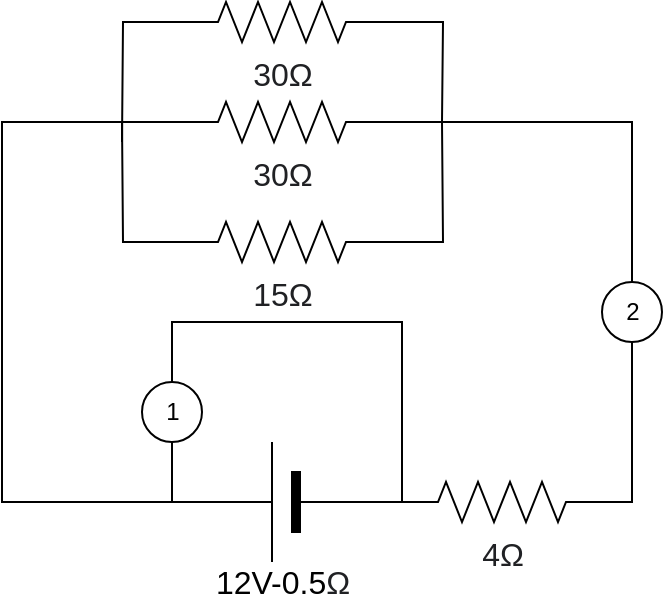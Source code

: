 <mxfile version="14.1.8" type="github">
  <diagram name="Page-1" id="7e0a89b8-554c-2b80-1dc8-d5c74ca68de4">
    <mxGraphModel dx="599" dy="359" grid="1" gridSize="10" guides="1" tooltips="1" connect="1" arrows="1" fold="1" page="1" pageScale="1" pageWidth="1100" pageHeight="850" background="#ffffff" math="0" shadow="0">
      <root>
        <mxCell id="0" />
        <mxCell id="1" parent="0" />
        <mxCell id="MZTKih3VrRNRA9cfkAVB-4" value="" style="edgeStyle=orthogonalEdgeStyle;rounded=0;orthogonalLoop=1;jettySize=auto;html=1;endArrow=none;endFill=0;" edge="1" parent="1" source="MZTKih3VrRNRA9cfkAVB-1" target="MZTKih3VrRNRA9cfkAVB-3">
          <mxGeometry relative="1" as="geometry" />
        </mxCell>
        <mxCell id="MZTKih3VrRNRA9cfkAVB-27" style="edgeStyle=orthogonalEdgeStyle;rounded=0;orthogonalLoop=1;jettySize=auto;html=1;entryX=0.5;entryY=1;entryDx=0;entryDy=0;endArrow=none;endFill=0;" edge="1" parent="1" source="MZTKih3VrRNRA9cfkAVB-1" target="MZTKih3VrRNRA9cfkAVB-26">
          <mxGeometry relative="1" as="geometry">
            <Array as="points">
              <mxPoint x="475" y="280" />
            </Array>
          </mxGeometry>
        </mxCell>
        <mxCell id="MZTKih3VrRNRA9cfkAVB-1" value="&lt;span style=&quot;color: rgb(32 , 33 , 36) ; font-family: &amp;#34;arial&amp;#34; , sans-serif ; font-size: 16px ; text-align: left ; background-color: rgb(255 , 255 , 255)&quot;&gt;4Ω&lt;/span&gt;" style="pointerEvents=1;verticalLabelPosition=bottom;shadow=0;dashed=0;align=center;html=1;verticalAlign=top;shape=mxgraph.electrical.resistors.resistor_2;" vertex="1" parent="1">
          <mxGeometry x="360" y="270" width="100" height="20" as="geometry" />
        </mxCell>
        <mxCell id="MZTKih3VrRNRA9cfkAVB-17" style="edgeStyle=orthogonalEdgeStyle;rounded=0;orthogonalLoop=1;jettySize=auto;html=1;endArrow=none;endFill=0;entryX=0;entryY=0.5;entryDx=0;entryDy=0;entryPerimeter=0;" edge="1" parent="1" target="MZTKih3VrRNRA9cfkAVB-6">
          <mxGeometry relative="1" as="geometry">
            <mxPoint x="220" y="90" as="targetPoint" />
            <mxPoint x="250" y="280" as="sourcePoint" />
            <Array as="points">
              <mxPoint x="250" y="280" />
              <mxPoint x="160" y="280" />
              <mxPoint x="160" y="90" />
            </Array>
          </mxGeometry>
        </mxCell>
        <mxCell id="MZTKih3VrRNRA9cfkAVB-3" value="" style="verticalLabelPosition=bottom;shadow=0;dashed=0;align=center;fillColor=#000000;html=1;verticalAlign=top;strokeWidth=1;shape=mxgraph.electrical.miscellaneous.monocell_battery;rotation=-180;" vertex="1" parent="1">
          <mxGeometry x="250" y="250" width="100" height="60" as="geometry" />
        </mxCell>
        <mxCell id="MZTKih3VrRNRA9cfkAVB-12" style="edgeStyle=orthogonalEdgeStyle;rounded=0;orthogonalLoop=1;jettySize=auto;html=1;endArrow=none;endFill=0;" edge="1" parent="1" source="MZTKih3VrRNRA9cfkAVB-5">
          <mxGeometry relative="1" as="geometry">
            <mxPoint x="220" y="100" as="targetPoint" />
          </mxGeometry>
        </mxCell>
        <mxCell id="MZTKih3VrRNRA9cfkAVB-15" style="edgeStyle=orthogonalEdgeStyle;rounded=0;orthogonalLoop=1;jettySize=auto;html=1;endArrow=none;endFill=0;" edge="1" parent="1" source="MZTKih3VrRNRA9cfkAVB-5">
          <mxGeometry relative="1" as="geometry">
            <mxPoint x="380" y="90" as="targetPoint" />
          </mxGeometry>
        </mxCell>
        <mxCell id="MZTKih3VrRNRA9cfkAVB-5" value="&lt;span style=&quot;color: rgb(32 , 33 , 36) ; font-family: &amp;#34;arial&amp;#34; , sans-serif ; font-size: 16px ; text-align: left ; background-color: rgb(255 , 255 , 255)&quot;&gt;30Ω&lt;/span&gt;" style="pointerEvents=1;verticalLabelPosition=bottom;shadow=0;dashed=0;align=center;html=1;verticalAlign=top;shape=mxgraph.electrical.resistors.resistor_2;" vertex="1" parent="1">
          <mxGeometry x="250" y="30" width="100" height="20" as="geometry" />
        </mxCell>
        <mxCell id="MZTKih3VrRNRA9cfkAVB-28" style="edgeStyle=orthogonalEdgeStyle;rounded=0;orthogonalLoop=1;jettySize=auto;html=1;entryX=0.5;entryY=0;entryDx=0;entryDy=0;endArrow=none;endFill=0;" edge="1" parent="1" source="MZTKih3VrRNRA9cfkAVB-6" target="MZTKih3VrRNRA9cfkAVB-26">
          <mxGeometry relative="1" as="geometry" />
        </mxCell>
        <mxCell id="MZTKih3VrRNRA9cfkAVB-6" value="&lt;span style=&quot;color: rgb(32 , 33 , 36) ; font-family: &amp;#34;arial&amp;#34; , sans-serif ; font-size: 16px ; text-align: left ; background-color: rgb(255 , 255 , 255)&quot;&gt;30Ω&lt;/span&gt;" style="pointerEvents=1;verticalLabelPosition=bottom;shadow=0;dashed=0;align=center;html=1;verticalAlign=top;shape=mxgraph.electrical.resistors.resistor_2;" vertex="1" parent="1">
          <mxGeometry x="250" y="80" width="100" height="20" as="geometry" />
        </mxCell>
        <mxCell id="MZTKih3VrRNRA9cfkAVB-11" style="edgeStyle=orthogonalEdgeStyle;rounded=0;orthogonalLoop=1;jettySize=auto;html=1;endArrow=none;endFill=0;" edge="1" parent="1" source="MZTKih3VrRNRA9cfkAVB-7">
          <mxGeometry relative="1" as="geometry">
            <mxPoint x="220" y="90" as="targetPoint" />
          </mxGeometry>
        </mxCell>
        <mxCell id="MZTKih3VrRNRA9cfkAVB-16" style="edgeStyle=orthogonalEdgeStyle;rounded=0;orthogonalLoop=1;jettySize=auto;html=1;endArrow=none;endFill=0;" edge="1" parent="1" source="MZTKih3VrRNRA9cfkAVB-7">
          <mxGeometry relative="1" as="geometry">
            <mxPoint x="380" y="90" as="targetPoint" />
          </mxGeometry>
        </mxCell>
        <mxCell id="MZTKih3VrRNRA9cfkAVB-7" value="&lt;div style=&quot;text-align: left ; font-size: 11px&quot;&gt;&lt;/div&gt;&lt;span style=&quot;color: rgb(32 , 33 , 36) ; font-family: &amp;#34;arial&amp;#34; , sans-serif ; font-size: 16px ; text-align: left ; background-color: rgb(255 , 255 , 255)&quot;&gt;15Ω&lt;/span&gt;" style="pointerEvents=1;verticalLabelPosition=bottom;shadow=0;dashed=0;align=center;html=1;verticalAlign=top;shape=mxgraph.electrical.resistors.resistor_2;" vertex="1" parent="1">
          <mxGeometry x="250" y="140" width="100" height="20" as="geometry" />
        </mxCell>
        <mxCell id="MZTKih3VrRNRA9cfkAVB-23" style="edgeStyle=orthogonalEdgeStyle;rounded=0;orthogonalLoop=1;jettySize=auto;html=1;endArrow=none;endFill=0;" edge="1" parent="1" source="MZTKih3VrRNRA9cfkAVB-18">
          <mxGeometry relative="1" as="geometry">
            <mxPoint x="245" y="280" as="targetPoint" />
          </mxGeometry>
        </mxCell>
        <mxCell id="MZTKih3VrRNRA9cfkAVB-24" style="edgeStyle=orthogonalEdgeStyle;rounded=0;orthogonalLoop=1;jettySize=auto;html=1;endArrow=none;endFill=0;" edge="1" parent="1" source="MZTKih3VrRNRA9cfkAVB-18">
          <mxGeometry relative="1" as="geometry">
            <mxPoint x="360" y="280" as="targetPoint" />
            <Array as="points">
              <mxPoint x="245" y="190" />
              <mxPoint x="360" y="190" />
            </Array>
          </mxGeometry>
        </mxCell>
        <mxCell id="MZTKih3VrRNRA9cfkAVB-18" value="" style="verticalLabelPosition=bottom;shadow=0;dashed=0;align=center;html=1;verticalAlign=top;strokeWidth=1;shape=ellipse;perimeter=ellipsePerimeter;" vertex="1" parent="1">
          <mxGeometry x="230" y="220" width="30" height="30" as="geometry" />
        </mxCell>
        <mxCell id="MZTKih3VrRNRA9cfkAVB-26" value="" style="verticalLabelPosition=bottom;shadow=0;dashed=0;align=center;html=1;verticalAlign=top;strokeWidth=1;shape=ellipse;perimeter=ellipsePerimeter;" vertex="1" parent="1">
          <mxGeometry x="460" y="170" width="30" height="30" as="geometry" />
        </mxCell>
        <mxCell id="MZTKih3VrRNRA9cfkAVB-32" value="2" style="text;html=1;align=center;verticalAlign=middle;resizable=0;points=[];autosize=1;" vertex="1" parent="1">
          <mxGeometry x="465" y="175" width="20" height="20" as="geometry" />
        </mxCell>
        <mxCell id="MZTKih3VrRNRA9cfkAVB-33" value="1" style="text;html=1;align=center;verticalAlign=middle;resizable=0;points=[];autosize=1;" vertex="1" parent="1">
          <mxGeometry x="235" y="225" width="20" height="20" as="geometry" />
        </mxCell>
        <mxCell id="MZTKih3VrRNRA9cfkAVB-34" value="&lt;font style=&quot;font-size: 16px&quot;&gt;12V-0.5&lt;span style=&quot;color: rgb(32 , 33 , 36) ; font-family: &amp;#34;arial&amp;#34; , sans-serif ; text-align: left ; background-color: rgb(255 , 255 , 255)&quot;&gt;&lt;font style=&quot;font-size: 16px&quot;&gt;Ω&lt;/font&gt;&lt;/span&gt;&lt;/font&gt;" style="text;html=1;align=center;verticalAlign=middle;resizable=0;points=[];autosize=1;" vertex="1" parent="1">
          <mxGeometry x="260" y="310" width="80" height="20" as="geometry" />
        </mxCell>
      </root>
    </mxGraphModel>
  </diagram>
</mxfile>
